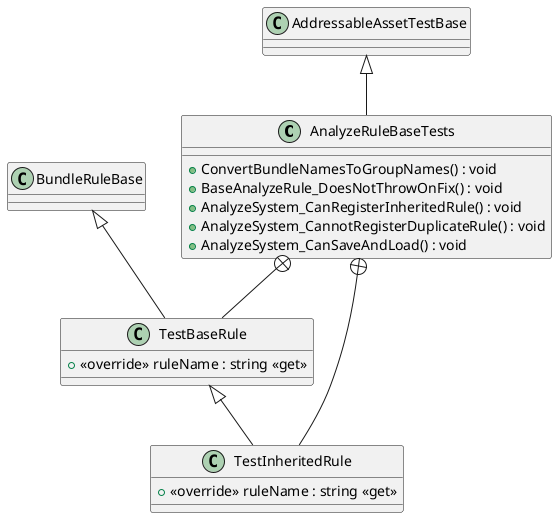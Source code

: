 @startuml
class AnalyzeRuleBaseTests {
    + ConvertBundleNamesToGroupNames() : void
    + BaseAnalyzeRule_DoesNotThrowOnFix() : void
    + AnalyzeSystem_CanRegisterInheritedRule() : void
    + AnalyzeSystem_CannotRegisterDuplicateRule() : void
    + AnalyzeSystem_CanSaveAndLoad() : void
}
class TestBaseRule {
    + <<override>> ruleName : string <<get>>
}
class TestInheritedRule {
    + <<override>> ruleName : string <<get>>
}
AddressableAssetTestBase <|-- AnalyzeRuleBaseTests
AnalyzeRuleBaseTests +-- TestBaseRule
BundleRuleBase <|-- TestBaseRule
AnalyzeRuleBaseTests +-- TestInheritedRule
TestBaseRule <|-- TestInheritedRule
@enduml
